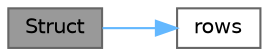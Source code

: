 digraph "Struct"
{
 // LATEX_PDF_SIZE
  bgcolor="transparent";
  edge [fontname=Helvetica,fontsize=10,labelfontname=Helvetica,labelfontsize=10];
  node [fontname=Helvetica,fontsize=10,shape=box,height=0.2,width=0.4];
  rankdir="LR";
  Node1 [id="Node000001",label="Struct",height=0.2,width=0.4,color="gray40", fillcolor="grey60", style="filled", fontcolor="black",tooltip="Generic constructor for a struct matrix."];
  Node1 -> Node2 [id="edge1_Node000001_Node000002",color="steelblue1",style="solid",tooltip=" "];
  Node2 [id="Node000002",label="rows",height=0.2,width=0.4,color="grey40", fillcolor="white", style="filled",URL="$classmexplus_1_1_mx_array.html#ad590f9e81aa4a64229513b94864d774d",tooltip="Number of rows in an array."];
}
